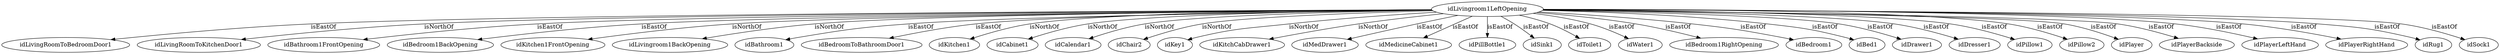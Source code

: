 strict digraph  {
idLivingroom1LeftOpening [node_type=entity_node];
idLivingRoomToBedroomDoor1 [node_type=entity_node];
idLivingRoomToKitchenDoor1 [node_type=entity_node];
idBathroom1FrontOpening [node_type=entity_node];
idBedroom1BackOpening [node_type=entity_node];
idKitchen1FrontOpening [node_type=entity_node];
idLivingroom1BackOpening [node_type=entity_node];
idBathroom1 [node_type=entity_node];
idBedroomToBathroomDoor1 [node_type=entity_node];
idKitchen1 [node_type=entity_node];
idCabinet1 [node_type=entity_node];
idCalendar1 [node_type=entity_node];
idChair2 [node_type=entity_node];
idKey1 [node_type=entity_node];
idKitchCabDrawer1 [node_type=entity_node];
idMedDrawer1 [node_type=entity_node];
idMedicineCabinet1 [node_type=entity_node];
idPillBottle1 [node_type=entity_node];
idSink1 [node_type=entity_node];
idToilet1 [node_type=entity_node];
idWater1 [node_type=entity_node];
idBedroom1RightOpening [node_type=entity_node];
idBedroom1 [node_type=entity_node];
idBed1 [node_type=entity_node];
idDrawer1 [node_type=entity_node];
idDresser1 [node_type=entity_node];
idPillow1 [node_type=entity_node];
idPillow2 [node_type=entity_node];
idPlayer [node_type=entity_node];
idPlayerBackside [node_type=entity_node];
idPlayerLeftHand [node_type=entity_node];
idPlayerRightHand [node_type=entity_node];
idRug1 [node_type=entity_node];
idSock1 [node_type=entity_node];
idLivingroom1LeftOpening -> idLivingRoomToBedroomDoor1  [edge_type=relationship, label=isEastOf];
idLivingroom1LeftOpening -> idLivingRoomToKitchenDoor1  [edge_type=relationship, label=isNorthOf];
idLivingroom1LeftOpening -> idBathroom1FrontOpening  [edge_type=relationship, label=isEastOf];
idLivingroom1LeftOpening -> idBedroom1BackOpening  [edge_type=relationship, label=isEastOf];
idLivingroom1LeftOpening -> idKitchen1FrontOpening  [edge_type=relationship, label=isNorthOf];
idLivingroom1LeftOpening -> idLivingroom1BackOpening  [edge_type=relationship, label=isNorthOf];
idLivingroom1LeftOpening -> idBathroom1  [edge_type=relationship, label=isEastOf];
idLivingroom1LeftOpening -> idBedroomToBathroomDoor1  [edge_type=relationship, label=isEastOf];
idLivingroom1LeftOpening -> idKitchen1  [edge_type=relationship, label=isNorthOf];
idLivingroom1LeftOpening -> idCabinet1  [edge_type=relationship, label=isNorthOf];
idLivingroom1LeftOpening -> idCalendar1  [edge_type=relationship, label=isNorthOf];
idLivingroom1LeftOpening -> idChair2  [edge_type=relationship, label=isNorthOf];
idLivingroom1LeftOpening -> idKey1  [edge_type=relationship, label=isNorthOf];
idLivingroom1LeftOpening -> idKitchCabDrawer1  [edge_type=relationship, label=isNorthOf];
idLivingroom1LeftOpening -> idMedDrawer1  [edge_type=relationship, label=isEastOf];
idLivingroom1LeftOpening -> idMedicineCabinet1  [edge_type=relationship, label=isEastOf];
idLivingroom1LeftOpening -> idPillBottle1  [edge_type=relationship, label=isEastOf];
idLivingroom1LeftOpening -> idSink1  [edge_type=relationship, label=isEastOf];
idLivingroom1LeftOpening -> idToilet1  [edge_type=relationship, label=isEastOf];
idLivingroom1LeftOpening -> idWater1  [edge_type=relationship, label=isEastOf];
idLivingroom1LeftOpening -> idBedroom1RightOpening  [edge_type=relationship, label=isEastOf];
idLivingroom1LeftOpening -> idBedroom1  [edge_type=relationship, label=isEastOf];
idLivingroom1LeftOpening -> idBed1  [edge_type=relationship, label=isEastOf];
idLivingroom1LeftOpening -> idDrawer1  [edge_type=relationship, label=isEastOf];
idLivingroom1LeftOpening -> idDresser1  [edge_type=relationship, label=isEastOf];
idLivingroom1LeftOpening -> idPillow1  [edge_type=relationship, label=isEastOf];
idLivingroom1LeftOpening -> idPillow2  [edge_type=relationship, label=isEastOf];
idLivingroom1LeftOpening -> idPlayer  [edge_type=relationship, label=isEastOf];
idLivingroom1LeftOpening -> idPlayerBackside  [edge_type=relationship, label=isEastOf];
idLivingroom1LeftOpening -> idPlayerLeftHand  [edge_type=relationship, label=isEastOf];
idLivingroom1LeftOpening -> idPlayerRightHand  [edge_type=relationship, label=isEastOf];
idLivingroom1LeftOpening -> idRug1  [edge_type=relationship, label=isEastOf];
idLivingroom1LeftOpening -> idSock1  [edge_type=relationship, label=isEastOf];
}
